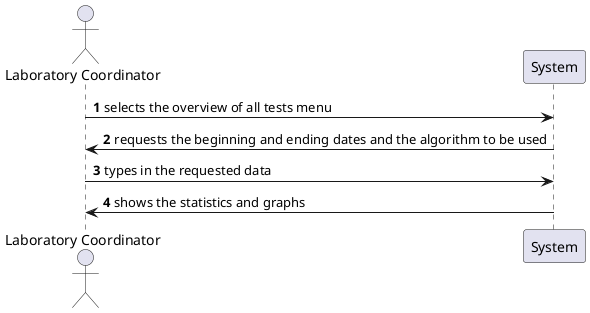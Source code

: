 @startuml
autonumber

actor "Laboratory Coordinator" as lc

lc -> System: selects the overview of all tests menu
System -> lc: requests the beginning and ending dates and the algorithm to be used
lc -> System: types in the requested data
System -> lc: shows the statistics and graphs

@enduml